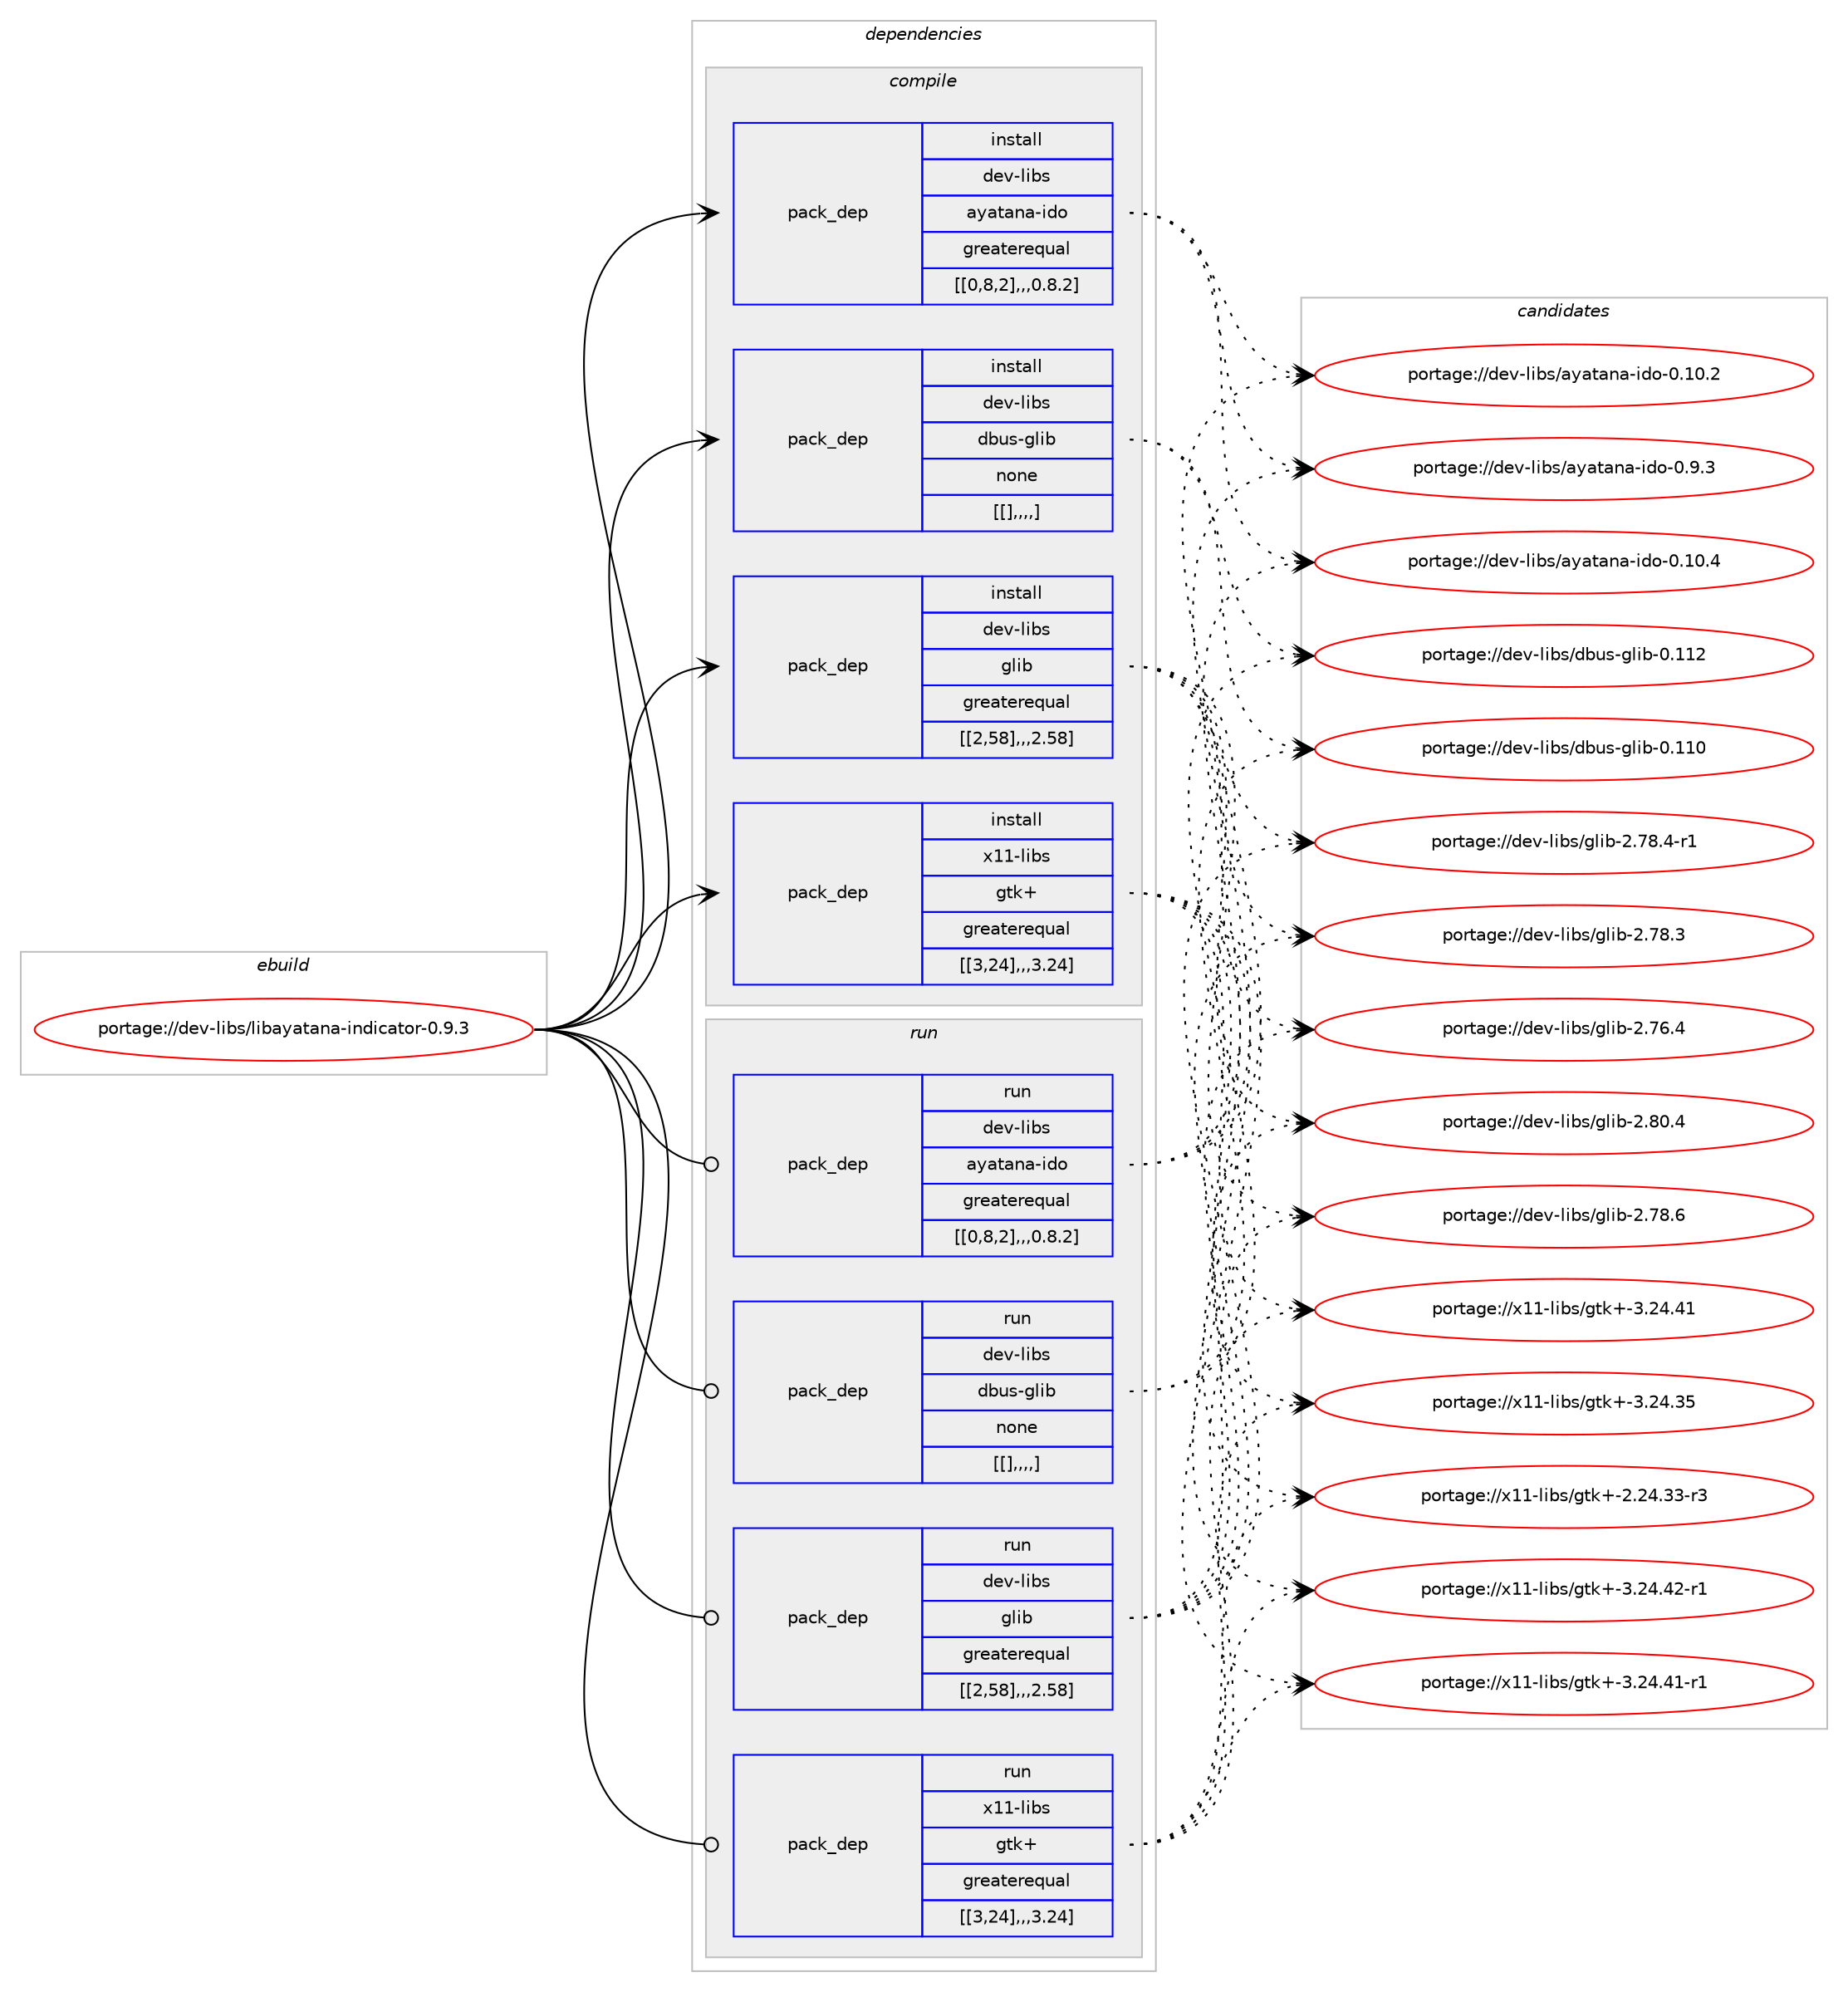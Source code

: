 digraph prolog {

# *************
# Graph options
# *************

newrank=true;
concentrate=true;
compound=true;
graph [rankdir=LR,fontname=Helvetica,fontsize=10,ranksep=1.5];#, ranksep=2.5, nodesep=0.2];
edge  [arrowhead=vee];
node  [fontname=Helvetica,fontsize=10];

# **********
# The ebuild
# **********

subgraph cluster_leftcol {
color=gray;
label=<<i>ebuild</i>>;
id [label="portage://dev-libs/libayatana-indicator-0.9.3", color=red, width=4, href="../dev-libs/libayatana-indicator-0.9.3.svg"];
}

# ****************
# The dependencies
# ****************

subgraph cluster_midcol {
color=gray;
label=<<i>dependencies</i>>;
subgraph cluster_compile {
fillcolor="#eeeeee";
style=filled;
label=<<i>compile</i>>;
subgraph pack83284 {
dependency112687 [label=<<TABLE BORDER="0" CELLBORDER="1" CELLSPACING="0" CELLPADDING="4" WIDTH="220"><TR><TD ROWSPAN="6" CELLPADDING="30">pack_dep</TD></TR><TR><TD WIDTH="110">install</TD></TR><TR><TD>dev-libs</TD></TR><TR><TD>ayatana-ido</TD></TR><TR><TD>greaterequal</TD></TR><TR><TD>[[0,8,2],,,0.8.2]</TD></TR></TABLE>>, shape=none, color=blue];
}
id:e -> dependency112687:w [weight=20,style="solid",arrowhead="vee"];
subgraph pack83298 {
dependency112725 [label=<<TABLE BORDER="0" CELLBORDER="1" CELLSPACING="0" CELLPADDING="4" WIDTH="220"><TR><TD ROWSPAN="6" CELLPADDING="30">pack_dep</TD></TR><TR><TD WIDTH="110">install</TD></TR><TR><TD>dev-libs</TD></TR><TR><TD>dbus-glib</TD></TR><TR><TD>none</TD></TR><TR><TD>[[],,,,]</TD></TR></TABLE>>, shape=none, color=blue];
}
id:e -> dependency112725:w [weight=20,style="solid",arrowhead="vee"];
subgraph pack83328 {
dependency112767 [label=<<TABLE BORDER="0" CELLBORDER="1" CELLSPACING="0" CELLPADDING="4" WIDTH="220"><TR><TD ROWSPAN="6" CELLPADDING="30">pack_dep</TD></TR><TR><TD WIDTH="110">install</TD></TR><TR><TD>dev-libs</TD></TR><TR><TD>glib</TD></TR><TR><TD>greaterequal</TD></TR><TR><TD>[[2,58],,,2.58]</TD></TR></TABLE>>, shape=none, color=blue];
}
id:e -> dependency112767:w [weight=20,style="solid",arrowhead="vee"];
subgraph pack83344 {
dependency112771 [label=<<TABLE BORDER="0" CELLBORDER="1" CELLSPACING="0" CELLPADDING="4" WIDTH="220"><TR><TD ROWSPAN="6" CELLPADDING="30">pack_dep</TD></TR><TR><TD WIDTH="110">install</TD></TR><TR><TD>x11-libs</TD></TR><TR><TD>gtk+</TD></TR><TR><TD>greaterequal</TD></TR><TR><TD>[[3,24],,,3.24]</TD></TR></TABLE>>, shape=none, color=blue];
}
id:e -> dependency112771:w [weight=20,style="solid",arrowhead="vee"];
}
subgraph cluster_compileandrun {
fillcolor="#eeeeee";
style=filled;
label=<<i>compile and run</i>>;
}
subgraph cluster_run {
fillcolor="#eeeeee";
style=filled;
label=<<i>run</i>>;
subgraph pack83349 {
dependency112777 [label=<<TABLE BORDER="0" CELLBORDER="1" CELLSPACING="0" CELLPADDING="4" WIDTH="220"><TR><TD ROWSPAN="6" CELLPADDING="30">pack_dep</TD></TR><TR><TD WIDTH="110">run</TD></TR><TR><TD>dev-libs</TD></TR><TR><TD>ayatana-ido</TD></TR><TR><TD>greaterequal</TD></TR><TR><TD>[[0,8,2],,,0.8.2]</TD></TR></TABLE>>, shape=none, color=blue];
}
id:e -> dependency112777:w [weight=20,style="solid",arrowhead="odot"];
subgraph pack83352 {
dependency112783 [label=<<TABLE BORDER="0" CELLBORDER="1" CELLSPACING="0" CELLPADDING="4" WIDTH="220"><TR><TD ROWSPAN="6" CELLPADDING="30">pack_dep</TD></TR><TR><TD WIDTH="110">run</TD></TR><TR><TD>dev-libs</TD></TR><TR><TD>dbus-glib</TD></TR><TR><TD>none</TD></TR><TR><TD>[[],,,,]</TD></TR></TABLE>>, shape=none, color=blue];
}
id:e -> dependency112783:w [weight=20,style="solid",arrowhead="odot"];
subgraph pack83439 {
dependency112922 [label=<<TABLE BORDER="0" CELLBORDER="1" CELLSPACING="0" CELLPADDING="4" WIDTH="220"><TR><TD ROWSPAN="6" CELLPADDING="30">pack_dep</TD></TR><TR><TD WIDTH="110">run</TD></TR><TR><TD>dev-libs</TD></TR><TR><TD>glib</TD></TR><TR><TD>greaterequal</TD></TR><TR><TD>[[2,58],,,2.58]</TD></TR></TABLE>>, shape=none, color=blue];
}
id:e -> dependency112922:w [weight=20,style="solid",arrowhead="odot"];
subgraph pack83452 {
dependency112925 [label=<<TABLE BORDER="0" CELLBORDER="1" CELLSPACING="0" CELLPADDING="4" WIDTH="220"><TR><TD ROWSPAN="6" CELLPADDING="30">pack_dep</TD></TR><TR><TD WIDTH="110">run</TD></TR><TR><TD>x11-libs</TD></TR><TR><TD>gtk+</TD></TR><TR><TD>greaterequal</TD></TR><TR><TD>[[3,24],,,3.24]</TD></TR></TABLE>>, shape=none, color=blue];
}
id:e -> dependency112925:w [weight=20,style="solid",arrowhead="odot"];
}
}

# **************
# The candidates
# **************

subgraph cluster_choices {
rank=same;
color=gray;
label=<<i>candidates</i>>;

subgraph choice81800 {
color=black;
nodesep=1;
choice100101118451081059811547971219711697110974510510011145484649484652 [label="portage://dev-libs/ayatana-ido-0.10.4", color=red, width=4,href="../dev-libs/ayatana-ido-0.10.4.svg"];
choice100101118451081059811547971219711697110974510510011145484649484650 [label="portage://dev-libs/ayatana-ido-0.10.2", color=red, width=4,href="../dev-libs/ayatana-ido-0.10.2.svg"];
choice1001011184510810598115479712197116971109745105100111454846574651 [label="portage://dev-libs/ayatana-ido-0.9.3", color=red, width=4,href="../dev-libs/ayatana-ido-0.9.3.svg"];
dependency112687:e -> choice100101118451081059811547971219711697110974510510011145484649484652:w [style=dotted,weight="100"];
dependency112687:e -> choice100101118451081059811547971219711697110974510510011145484649484650:w [style=dotted,weight="100"];
dependency112687:e -> choice1001011184510810598115479712197116971109745105100111454846574651:w [style=dotted,weight="100"];
}
subgraph choice81802 {
color=black;
nodesep=1;
choice100101118451081059811547100981171154510310810598454846494950 [label="portage://dev-libs/dbus-glib-0.112", color=red, width=4,href="../dev-libs/dbus-glib-0.112.svg"];
choice100101118451081059811547100981171154510310810598454846494948 [label="portage://dev-libs/dbus-glib-0.110", color=red, width=4,href="../dev-libs/dbus-glib-0.110.svg"];
dependency112725:e -> choice100101118451081059811547100981171154510310810598454846494950:w [style=dotted,weight="100"];
dependency112725:e -> choice100101118451081059811547100981171154510310810598454846494948:w [style=dotted,weight="100"];
}
subgraph choice81806 {
color=black;
nodesep=1;
choice1001011184510810598115471031081059845504656484652 [label="portage://dev-libs/glib-2.80.4", color=red, width=4,href="../dev-libs/glib-2.80.4.svg"];
choice1001011184510810598115471031081059845504655564654 [label="portage://dev-libs/glib-2.78.6", color=red, width=4,href="../dev-libs/glib-2.78.6.svg"];
choice10010111845108105981154710310810598455046555646524511449 [label="portage://dev-libs/glib-2.78.4-r1", color=red, width=4,href="../dev-libs/glib-2.78.4-r1.svg"];
choice1001011184510810598115471031081059845504655564651 [label="portage://dev-libs/glib-2.78.3", color=red, width=4,href="../dev-libs/glib-2.78.3.svg"];
choice1001011184510810598115471031081059845504655544652 [label="portage://dev-libs/glib-2.76.4", color=red, width=4,href="../dev-libs/glib-2.76.4.svg"];
dependency112767:e -> choice1001011184510810598115471031081059845504656484652:w [style=dotted,weight="100"];
dependency112767:e -> choice1001011184510810598115471031081059845504655564654:w [style=dotted,weight="100"];
dependency112767:e -> choice10010111845108105981154710310810598455046555646524511449:w [style=dotted,weight="100"];
dependency112767:e -> choice1001011184510810598115471031081059845504655564651:w [style=dotted,weight="100"];
dependency112767:e -> choice1001011184510810598115471031081059845504655544652:w [style=dotted,weight="100"];
}
subgraph choice81814 {
color=black;
nodesep=1;
choice12049494510810598115471031161074345514650524652504511449 [label="portage://x11-libs/gtk+-3.24.42-r1", color=red, width=4,href="../x11-libs/gtk+-3.24.42-r1.svg"];
choice12049494510810598115471031161074345514650524652494511449 [label="portage://x11-libs/gtk+-3.24.41-r1", color=red, width=4,href="../x11-libs/gtk+-3.24.41-r1.svg"];
choice1204949451081059811547103116107434551465052465249 [label="portage://x11-libs/gtk+-3.24.41", color=red, width=4,href="../x11-libs/gtk+-3.24.41.svg"];
choice1204949451081059811547103116107434551465052465153 [label="portage://x11-libs/gtk+-3.24.35", color=red, width=4,href="../x11-libs/gtk+-3.24.35.svg"];
choice12049494510810598115471031161074345504650524651514511451 [label="portage://x11-libs/gtk+-2.24.33-r3", color=red, width=4,href="../x11-libs/gtk+-2.24.33-r3.svg"];
dependency112771:e -> choice12049494510810598115471031161074345514650524652504511449:w [style=dotted,weight="100"];
dependency112771:e -> choice12049494510810598115471031161074345514650524652494511449:w [style=dotted,weight="100"];
dependency112771:e -> choice1204949451081059811547103116107434551465052465249:w [style=dotted,weight="100"];
dependency112771:e -> choice1204949451081059811547103116107434551465052465153:w [style=dotted,weight="100"];
dependency112771:e -> choice12049494510810598115471031161074345504650524651514511451:w [style=dotted,weight="100"];
}
subgraph choice81821 {
color=black;
nodesep=1;
choice100101118451081059811547971219711697110974510510011145484649484652 [label="portage://dev-libs/ayatana-ido-0.10.4", color=red, width=4,href="../dev-libs/ayatana-ido-0.10.4.svg"];
choice100101118451081059811547971219711697110974510510011145484649484650 [label="portage://dev-libs/ayatana-ido-0.10.2", color=red, width=4,href="../dev-libs/ayatana-ido-0.10.2.svg"];
choice1001011184510810598115479712197116971109745105100111454846574651 [label="portage://dev-libs/ayatana-ido-0.9.3", color=red, width=4,href="../dev-libs/ayatana-ido-0.9.3.svg"];
dependency112777:e -> choice100101118451081059811547971219711697110974510510011145484649484652:w [style=dotted,weight="100"];
dependency112777:e -> choice100101118451081059811547971219711697110974510510011145484649484650:w [style=dotted,weight="100"];
dependency112777:e -> choice1001011184510810598115479712197116971109745105100111454846574651:w [style=dotted,weight="100"];
}
subgraph choice81825 {
color=black;
nodesep=1;
choice100101118451081059811547100981171154510310810598454846494950 [label="portage://dev-libs/dbus-glib-0.112", color=red, width=4,href="../dev-libs/dbus-glib-0.112.svg"];
choice100101118451081059811547100981171154510310810598454846494948 [label="portage://dev-libs/dbus-glib-0.110", color=red, width=4,href="../dev-libs/dbus-glib-0.110.svg"];
dependency112783:e -> choice100101118451081059811547100981171154510310810598454846494950:w [style=dotted,weight="100"];
dependency112783:e -> choice100101118451081059811547100981171154510310810598454846494948:w [style=dotted,weight="100"];
}
subgraph choice81865 {
color=black;
nodesep=1;
choice1001011184510810598115471031081059845504656484652 [label="portage://dev-libs/glib-2.80.4", color=red, width=4,href="../dev-libs/glib-2.80.4.svg"];
choice1001011184510810598115471031081059845504655564654 [label="portage://dev-libs/glib-2.78.6", color=red, width=4,href="../dev-libs/glib-2.78.6.svg"];
choice10010111845108105981154710310810598455046555646524511449 [label="portage://dev-libs/glib-2.78.4-r1", color=red, width=4,href="../dev-libs/glib-2.78.4-r1.svg"];
choice1001011184510810598115471031081059845504655564651 [label="portage://dev-libs/glib-2.78.3", color=red, width=4,href="../dev-libs/glib-2.78.3.svg"];
choice1001011184510810598115471031081059845504655544652 [label="portage://dev-libs/glib-2.76.4", color=red, width=4,href="../dev-libs/glib-2.76.4.svg"];
dependency112922:e -> choice1001011184510810598115471031081059845504656484652:w [style=dotted,weight="100"];
dependency112922:e -> choice1001011184510810598115471031081059845504655564654:w [style=dotted,weight="100"];
dependency112922:e -> choice10010111845108105981154710310810598455046555646524511449:w [style=dotted,weight="100"];
dependency112922:e -> choice1001011184510810598115471031081059845504655564651:w [style=dotted,weight="100"];
dependency112922:e -> choice1001011184510810598115471031081059845504655544652:w [style=dotted,weight="100"];
}
subgraph choice81868 {
color=black;
nodesep=1;
choice12049494510810598115471031161074345514650524652504511449 [label="portage://x11-libs/gtk+-3.24.42-r1", color=red, width=4,href="../x11-libs/gtk+-3.24.42-r1.svg"];
choice12049494510810598115471031161074345514650524652494511449 [label="portage://x11-libs/gtk+-3.24.41-r1", color=red, width=4,href="../x11-libs/gtk+-3.24.41-r1.svg"];
choice1204949451081059811547103116107434551465052465249 [label="portage://x11-libs/gtk+-3.24.41", color=red, width=4,href="../x11-libs/gtk+-3.24.41.svg"];
choice1204949451081059811547103116107434551465052465153 [label="portage://x11-libs/gtk+-3.24.35", color=red, width=4,href="../x11-libs/gtk+-3.24.35.svg"];
choice12049494510810598115471031161074345504650524651514511451 [label="portage://x11-libs/gtk+-2.24.33-r3", color=red, width=4,href="../x11-libs/gtk+-2.24.33-r3.svg"];
dependency112925:e -> choice12049494510810598115471031161074345514650524652504511449:w [style=dotted,weight="100"];
dependency112925:e -> choice12049494510810598115471031161074345514650524652494511449:w [style=dotted,weight="100"];
dependency112925:e -> choice1204949451081059811547103116107434551465052465249:w [style=dotted,weight="100"];
dependency112925:e -> choice1204949451081059811547103116107434551465052465153:w [style=dotted,weight="100"];
dependency112925:e -> choice12049494510810598115471031161074345504650524651514511451:w [style=dotted,weight="100"];
}
}

}

